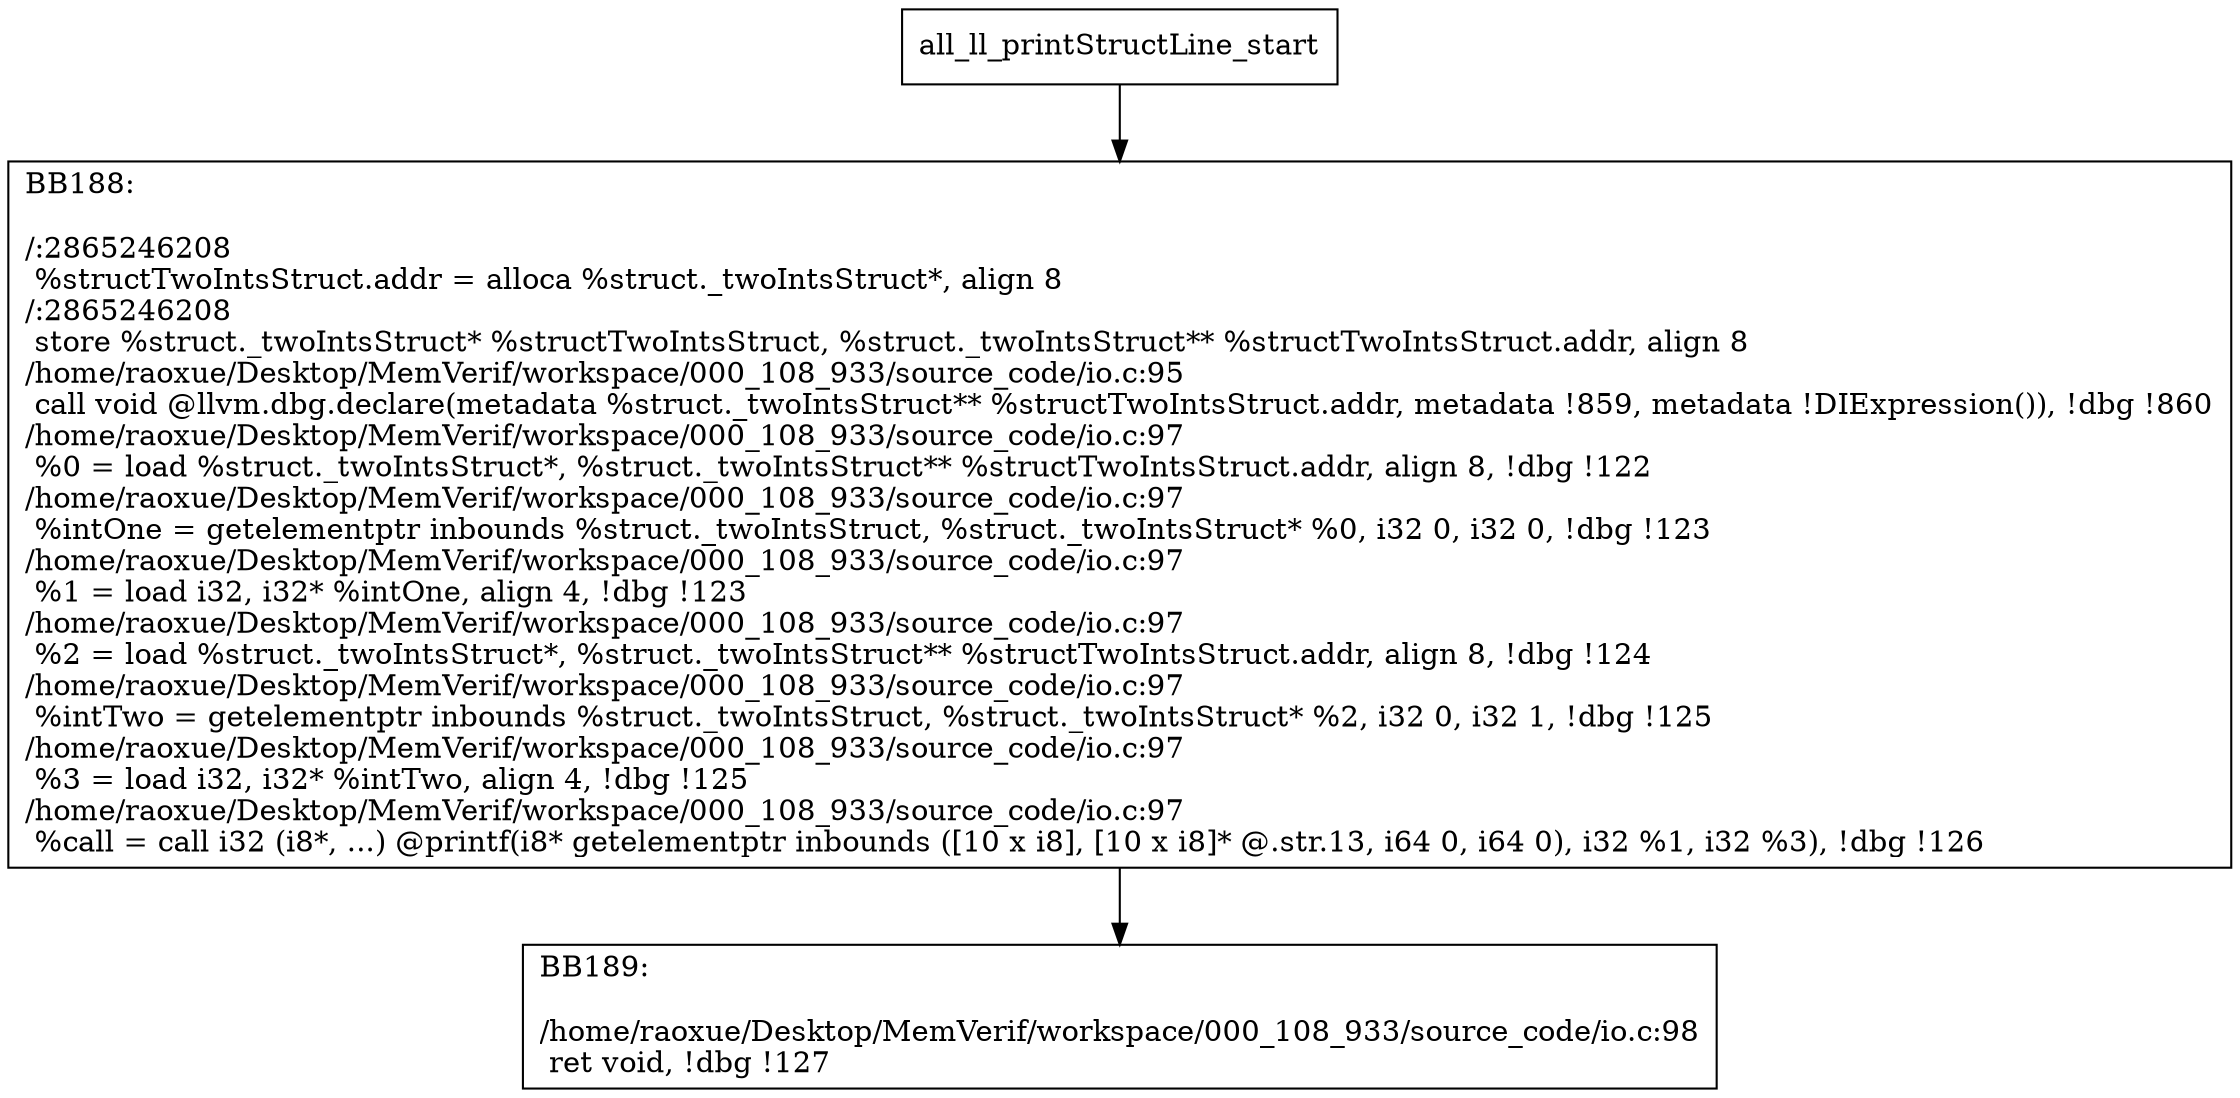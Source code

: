 digraph "CFG for'all_ll_printStructLine' function" {
	BBall_ll_printStructLine_start[shape=record,label="{all_ll_printStructLine_start}"];
	BBall_ll_printStructLine_start-> all_ll_printStructLineBB188;
	all_ll_printStructLineBB188 [shape=record, label="{BB188:\l\l/:2865246208\l
  %structTwoIntsStruct.addr = alloca %struct._twoIntsStruct*, align 8\l
/:2865246208\l
  store %struct._twoIntsStruct* %structTwoIntsStruct, %struct._twoIntsStruct** %structTwoIntsStruct.addr, align 8\l
/home/raoxue/Desktop/MemVerif/workspace/000_108_933/source_code/io.c:95\l
  call void @llvm.dbg.declare(metadata %struct._twoIntsStruct** %structTwoIntsStruct.addr, metadata !859, metadata !DIExpression()), !dbg !860\l
/home/raoxue/Desktop/MemVerif/workspace/000_108_933/source_code/io.c:97\l
  %0 = load %struct._twoIntsStruct*, %struct._twoIntsStruct** %structTwoIntsStruct.addr, align 8, !dbg !122\l
/home/raoxue/Desktop/MemVerif/workspace/000_108_933/source_code/io.c:97\l
  %intOne = getelementptr inbounds %struct._twoIntsStruct, %struct._twoIntsStruct* %0, i32 0, i32 0, !dbg !123\l
/home/raoxue/Desktop/MemVerif/workspace/000_108_933/source_code/io.c:97\l
  %1 = load i32, i32* %intOne, align 4, !dbg !123\l
/home/raoxue/Desktop/MemVerif/workspace/000_108_933/source_code/io.c:97\l
  %2 = load %struct._twoIntsStruct*, %struct._twoIntsStruct** %structTwoIntsStruct.addr, align 8, !dbg !124\l
/home/raoxue/Desktop/MemVerif/workspace/000_108_933/source_code/io.c:97\l
  %intTwo = getelementptr inbounds %struct._twoIntsStruct, %struct._twoIntsStruct* %2, i32 0, i32 1, !dbg !125\l
/home/raoxue/Desktop/MemVerif/workspace/000_108_933/source_code/io.c:97\l
  %3 = load i32, i32* %intTwo, align 4, !dbg !125\l
/home/raoxue/Desktop/MemVerif/workspace/000_108_933/source_code/io.c:97\l
  %call = call i32 (i8*, ...) @printf(i8* getelementptr inbounds ([10 x i8], [10 x i8]* @.str.13, i64 0, i64 0), i32 %1, i32 %3), !dbg !126\l
}"];
	all_ll_printStructLineBB188-> all_ll_printStructLineBB189;
	all_ll_printStructLineBB189 [shape=record, label="{BB189:\l\l/home/raoxue/Desktop/MemVerif/workspace/000_108_933/source_code/io.c:98\l
  ret void, !dbg !127\l
}"];
}
